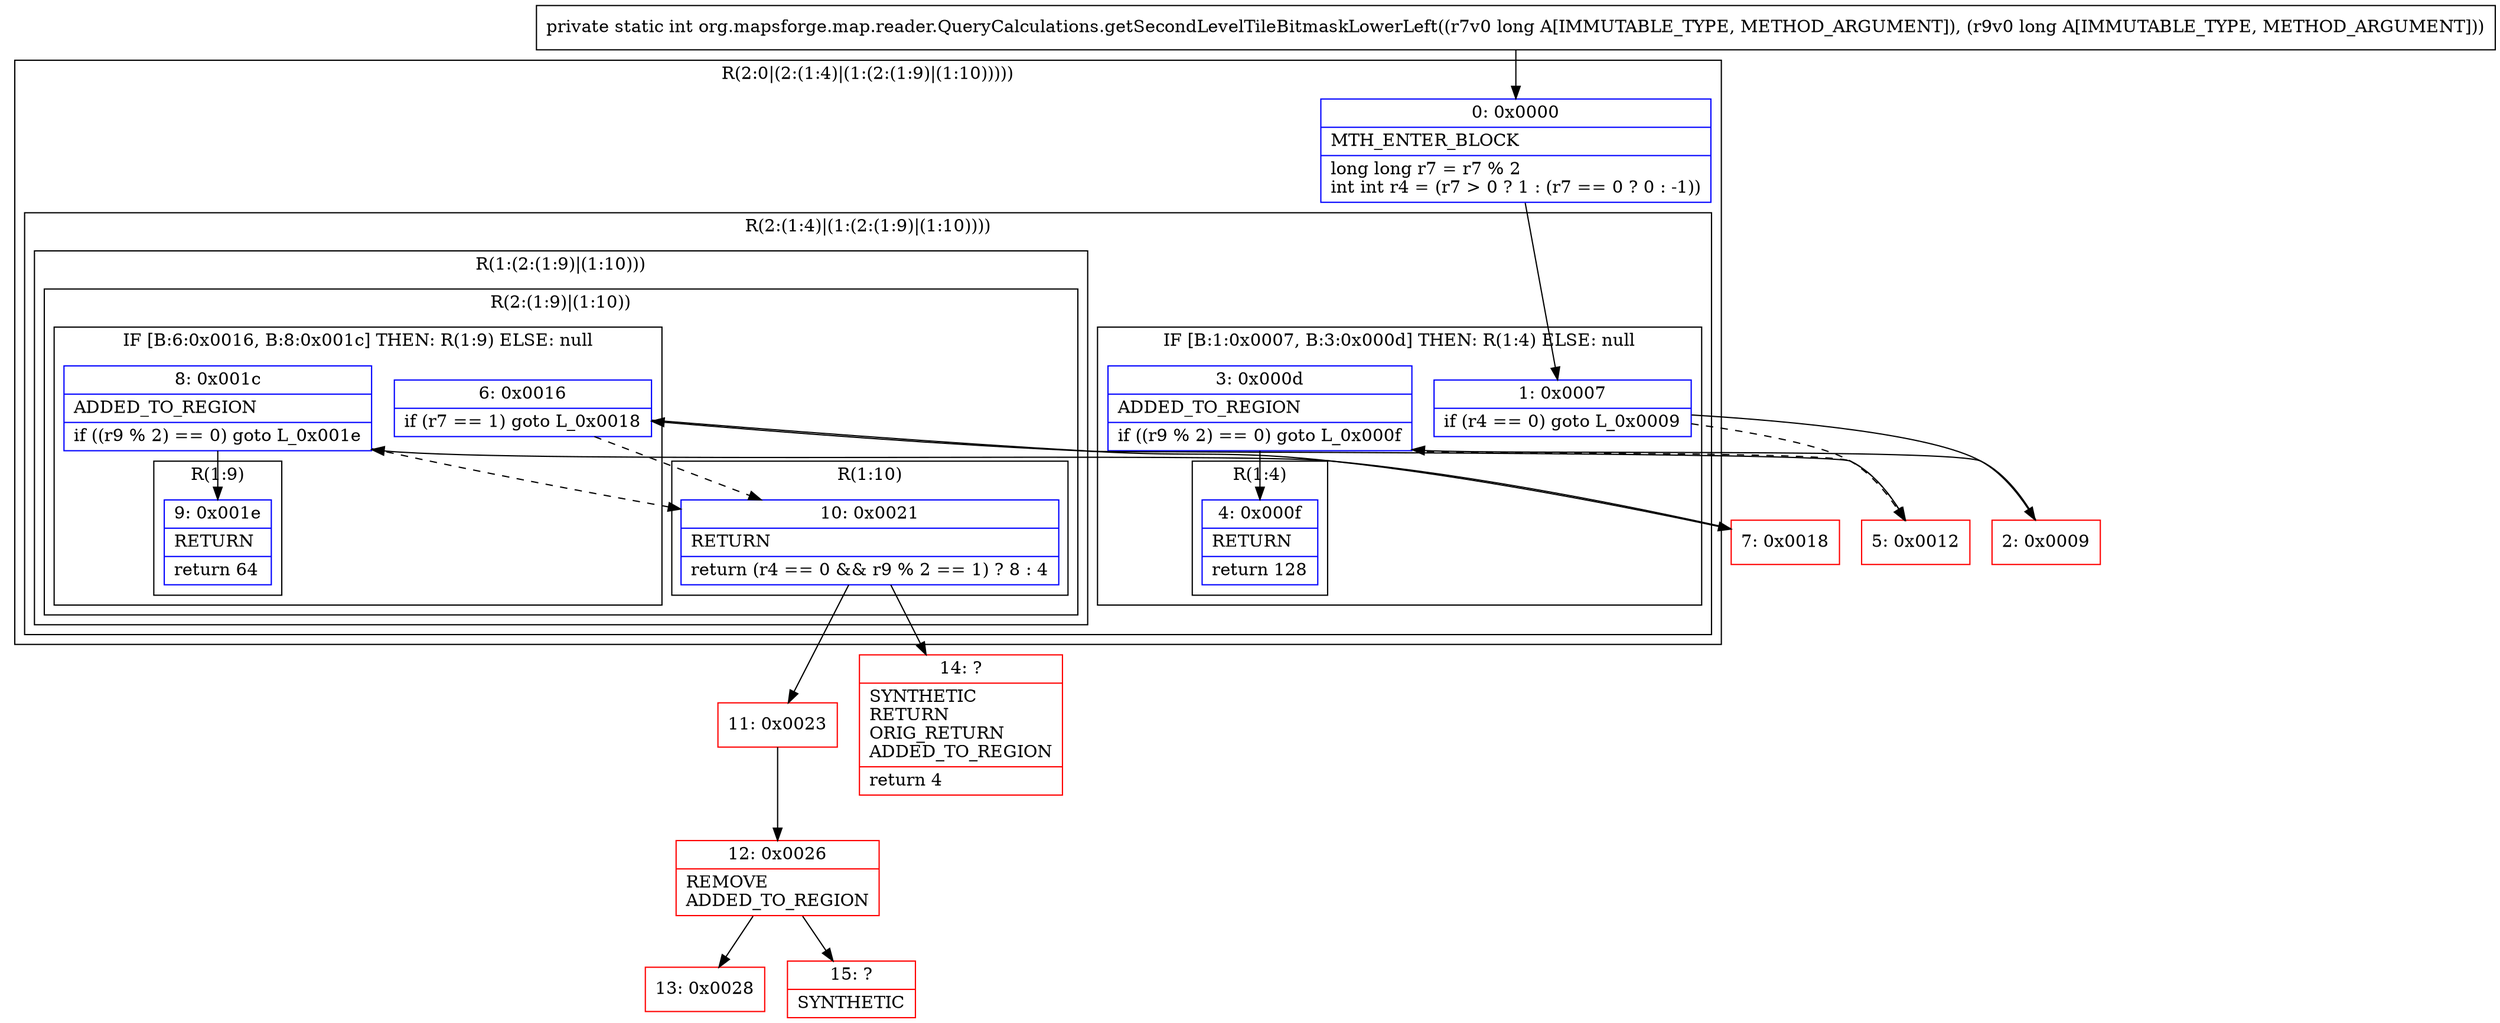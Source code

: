 digraph "CFG fororg.mapsforge.map.reader.QueryCalculations.getSecondLevelTileBitmaskLowerLeft(JJ)I" {
subgraph cluster_Region_1507242117 {
label = "R(2:0|(2:(1:4)|(1:(2:(1:9)|(1:10)))))";
node [shape=record,color=blue];
Node_0 [shape=record,label="{0\:\ 0x0000|MTH_ENTER_BLOCK\l|long long r7 = r7 % 2\lint int r4 = (r7 \> 0 ? 1 : (r7 == 0 ? 0 : \-1))\l}"];
subgraph cluster_Region_1227480718 {
label = "R(2:(1:4)|(1:(2:(1:9)|(1:10))))";
node [shape=record,color=blue];
subgraph cluster_IfRegion_622343862 {
label = "IF [B:1:0x0007, B:3:0x000d] THEN: R(1:4) ELSE: null";
node [shape=record,color=blue];
Node_1 [shape=record,label="{1\:\ 0x0007|if (r4 == 0) goto L_0x0009\l}"];
Node_3 [shape=record,label="{3\:\ 0x000d|ADDED_TO_REGION\l|if ((r9 % 2) == 0) goto L_0x000f\l}"];
subgraph cluster_Region_319948407 {
label = "R(1:4)";
node [shape=record,color=blue];
Node_4 [shape=record,label="{4\:\ 0x000f|RETURN\l|return 128\l}"];
}
}
subgraph cluster_Region_993850542 {
label = "R(1:(2:(1:9)|(1:10)))";
node [shape=record,color=blue];
subgraph cluster_Region_63597307 {
label = "R(2:(1:9)|(1:10))";
node [shape=record,color=blue];
subgraph cluster_IfRegion_925614139 {
label = "IF [B:6:0x0016, B:8:0x001c] THEN: R(1:9) ELSE: null";
node [shape=record,color=blue];
Node_6 [shape=record,label="{6\:\ 0x0016|if (r7 == 1) goto L_0x0018\l}"];
Node_8 [shape=record,label="{8\:\ 0x001c|ADDED_TO_REGION\l|if ((r9 % 2) == 0) goto L_0x001e\l}"];
subgraph cluster_Region_68164002 {
label = "R(1:9)";
node [shape=record,color=blue];
Node_9 [shape=record,label="{9\:\ 0x001e|RETURN\l|return 64\l}"];
}
}
subgraph cluster_Region_1999449495 {
label = "R(1:10)";
node [shape=record,color=blue];
Node_10 [shape=record,label="{10\:\ 0x0021|RETURN\l|return (r4 == 0 && r9 % 2 == 1) ? 8 : 4\l}"];
}
}
}
}
}
Node_2 [shape=record,color=red,label="{2\:\ 0x0009}"];
Node_5 [shape=record,color=red,label="{5\:\ 0x0012}"];
Node_7 [shape=record,color=red,label="{7\:\ 0x0018}"];
Node_11 [shape=record,color=red,label="{11\:\ 0x0023}"];
Node_12 [shape=record,color=red,label="{12\:\ 0x0026|REMOVE\lADDED_TO_REGION\l}"];
Node_13 [shape=record,color=red,label="{13\:\ 0x0028}"];
Node_14 [shape=record,color=red,label="{14\:\ ?|SYNTHETIC\lRETURN\lORIG_RETURN\lADDED_TO_REGION\l|return 4\l}"];
Node_15 [shape=record,color=red,label="{15\:\ ?|SYNTHETIC\l}"];
MethodNode[shape=record,label="{private static int org.mapsforge.map.reader.QueryCalculations.getSecondLevelTileBitmaskLowerLeft((r7v0 long A[IMMUTABLE_TYPE, METHOD_ARGUMENT]), (r9v0 long A[IMMUTABLE_TYPE, METHOD_ARGUMENT])) }"];
MethodNode -> Node_0;
Node_0 -> Node_1;
Node_1 -> Node_2;
Node_1 -> Node_5[style=dashed];
Node_3 -> Node_4;
Node_3 -> Node_5[style=dashed];
Node_6 -> Node_7;
Node_6 -> Node_10[style=dashed];
Node_8 -> Node_9;
Node_8 -> Node_10[style=dashed];
Node_10 -> Node_11;
Node_10 -> Node_14;
Node_2 -> Node_3;
Node_5 -> Node_6;
Node_7 -> Node_8;
Node_11 -> Node_12;
Node_12 -> Node_13;
Node_12 -> Node_15;
}


